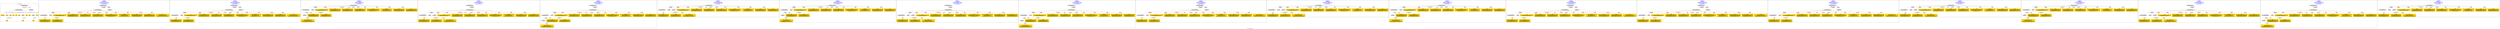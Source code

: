 digraph n0 {
fontcolor="blue"
remincross="true"
label="s10-s-18-artworks.json"
subgraph cluster_0 {
label="1-correct model"
n2[style="filled",color="white",fillcolor="lightgray",label="CulturalHeritageObject1"];
n3[shape="plaintext",style="filled",fillcolor="gold",label="dateCreated"];
n4[style="filled",color="white",fillcolor="lightgray",label="Person1"];
n5[shape="plaintext",style="filled",fillcolor="gold",label="values"];
n6[shape="plaintext",style="filled",fillcolor="gold",label="values"];
n7[shape="plaintext",style="filled",fillcolor="gold",label="values"];
n8[shape="plaintext",style="filled",fillcolor="gold",label="values"];
n9[style="filled",color="white",fillcolor="lightgray",label="Concept1"];
n10[shape="plaintext",style="filled",fillcolor="gold",label="values"];
n11[shape="plaintext",style="filled",fillcolor="gold",label="values"];
n12[style="filled",color="white",fillcolor="lightgray",label="Concept2"];
n13[shape="plaintext",style="filled",fillcolor="gold",label="values"];
n14[style="filled",color="white",fillcolor="lightgray",label="EuropeanaAggregation1"];
n15[style="filled",color="white",fillcolor="lightgray",label="WebResource1"];
n16[shape="plaintext",style="filled",fillcolor="gold",label="values"];
n17[shape="plaintext",style="filled",fillcolor="gold",label="values"];
n18[shape="plaintext",style="filled",fillcolor="gold",label="values"];
}
subgraph cluster_1 {
label="candidate 0\nlink coherence:1.0\nnode coherence:1.0\nconfidence:0.4550270736082721\nmapping score:0.5910696305966968\ncost:14.99948\n-precision:0.73-recall:0.69"
n20[style="filled",color="white",fillcolor="lightgray",label="CulturalHeritageObject1"];
n21[style="filled",color="white",fillcolor="lightgray",label="CulturalHeritageObject2"];
n22[style="filled",color="white",fillcolor="lightgray",label="Person1"];
n23[style="filled",color="white",fillcolor="lightgray",label="EuropeanaAggregation1"];
n24[style="filled",color="white",fillcolor="lightgray",label="WebResource1"];
n25[shape="plaintext",style="filled",fillcolor="gold",label="values\n[CulturalHeritageObject,accessionNumber,0.667]\n[WebResource,classLink,0.333]"];
n26[shape="plaintext",style="filled",fillcolor="gold",label="values\n[CulturalHeritageObject,description,0.335]\n[Person,biographicalInformation,0.311]\n[CulturalHeritageObject,title,0.278]\n[CulturalHeritageObject,provenance,0.075]"];
n27[shape="plaintext",style="filled",fillcolor="gold",label="values\n[CulturalHeritageObject,provenance,0.42]\n[Person,biographicalInformation,0.266]\n[CulturalHeritageObject,title,0.169]\n[CulturalHeritageObject,description,0.145]"];
n28[shape="plaintext",style="filled",fillcolor="gold",label="values\n[Person,nameOfThePerson,0.535]\n[Person,biographicalInformation,0.387]\n[CulturalHeritageObject,title,0.041]\n[CulturalHeritageObject,description,0.037]"];
n29[shape="plaintext",style="filled",fillcolor="gold",label="values\n[CulturalHeritageObject,medium,0.294]\n[CulturalHeritageObject,description,0.285]\n[CulturalHeritageObject,title,0.231]\n[Person,biographicalInformation,0.189]"];
n30[shape="plaintext",style="filled",fillcolor="gold",label="values\n[CulturalHeritageObject,description,0.384]\n[CulturalHeritageObject,title,0.286]\n[Person,biographicalInformation,0.256]\n[CulturalHeritageObject,provenance,0.075]"];
n31[shape="plaintext",style="filled",fillcolor="gold",label="values\n[CulturalHeritageObject,extent,0.567]\n[CulturalHeritageObject,accessionNumber,0.169]\n[CulturalHeritageObject,provenance,0.137]\n[Document,classLink,0.127]"];
n32[shape="plaintext",style="filled",fillcolor="gold",label="dateCreated\n[CulturalHeritageObject,created,0.425]\n[Person,dateOfDeath,0.323]\n[Person,dateOfBirth,0.154]\n[CulturalHeritageObject,provenance,0.098]"];
n33[shape="plaintext",style="filled",fillcolor="gold",label="values\n[CulturalHeritageObject,medium,0.768]\n[CulturalHeritageObject,description,0.099]\n[CulturalHeritageObject,extent,0.076]\n[Person,biographicalInformation,0.057]"];
n34[shape="plaintext",style="filled",fillcolor="gold",label="values\n[CulturalHeritageObject,title,0.338]\n[CulturalHeritageObject,description,0.251]\n[Person,biographicalInformation,0.222]\n[CulturalHeritageObject,provenance,0.189]"];
n35[shape="plaintext",style="filled",fillcolor="gold",label="values\n[WebResource,classLink,0.54]\n[Document,classLink,0.425]\n[CulturalHeritageObject,accessionNumber,0.021]\n[CulturalHeritageObject,description,0.014]"];
}
subgraph cluster_2 {
label="candidate 1\nlink coherence:1.0\nnode coherence:1.0\nconfidence:0.45125384867262947\nmapping score:0.5898118889514825\ncost:14.99948\n-precision:0.67-recall:0.62"
n37[style="filled",color="white",fillcolor="lightgray",label="CulturalHeritageObject1"];
n38[style="filled",color="white",fillcolor="lightgray",label="CulturalHeritageObject2"];
n39[style="filled",color="white",fillcolor="lightgray",label="Person1"];
n40[style="filled",color="white",fillcolor="lightgray",label="EuropeanaAggregation1"];
n41[style="filled",color="white",fillcolor="lightgray",label="WebResource1"];
n42[shape="plaintext",style="filled",fillcolor="gold",label="values\n[CulturalHeritageObject,accessionNumber,0.667]\n[WebResource,classLink,0.333]"];
n43[shape="plaintext",style="filled",fillcolor="gold",label="values\n[CulturalHeritageObject,description,0.384]\n[CulturalHeritageObject,title,0.286]\n[Person,biographicalInformation,0.256]\n[CulturalHeritageObject,provenance,0.075]"];
n44[shape="plaintext",style="filled",fillcolor="gold",label="values\n[CulturalHeritageObject,provenance,0.42]\n[Person,biographicalInformation,0.266]\n[CulturalHeritageObject,title,0.169]\n[CulturalHeritageObject,description,0.145]"];
n45[shape="plaintext",style="filled",fillcolor="gold",label="values\n[Person,nameOfThePerson,0.535]\n[Person,biographicalInformation,0.387]\n[CulturalHeritageObject,title,0.041]\n[CulturalHeritageObject,description,0.037]"];
n46[shape="plaintext",style="filled",fillcolor="gold",label="values\n[CulturalHeritageObject,medium,0.294]\n[CulturalHeritageObject,description,0.285]\n[CulturalHeritageObject,title,0.231]\n[Person,biographicalInformation,0.189]"];
n47[shape="plaintext",style="filled",fillcolor="gold",label="values\n[CulturalHeritageObject,description,0.335]\n[Person,biographicalInformation,0.311]\n[CulturalHeritageObject,title,0.278]\n[CulturalHeritageObject,provenance,0.075]"];
n48[shape="plaintext",style="filled",fillcolor="gold",label="values\n[CulturalHeritageObject,extent,0.567]\n[CulturalHeritageObject,accessionNumber,0.169]\n[CulturalHeritageObject,provenance,0.137]\n[Document,classLink,0.127]"];
n49[shape="plaintext",style="filled",fillcolor="gold",label="dateCreated\n[CulturalHeritageObject,created,0.425]\n[Person,dateOfDeath,0.323]\n[Person,dateOfBirth,0.154]\n[CulturalHeritageObject,provenance,0.098]"];
n50[shape="plaintext",style="filled",fillcolor="gold",label="values\n[CulturalHeritageObject,medium,0.768]\n[CulturalHeritageObject,description,0.099]\n[CulturalHeritageObject,extent,0.076]\n[Person,biographicalInformation,0.057]"];
n51[shape="plaintext",style="filled",fillcolor="gold",label="values\n[CulturalHeritageObject,title,0.338]\n[CulturalHeritageObject,description,0.251]\n[Person,biographicalInformation,0.222]\n[CulturalHeritageObject,provenance,0.189]"];
n52[shape="plaintext",style="filled",fillcolor="gold",label="values\n[WebResource,classLink,0.54]\n[Document,classLink,0.425]\n[CulturalHeritageObject,accessionNumber,0.021]\n[CulturalHeritageObject,description,0.014]"];
}
subgraph cluster_3 {
label="candidate 10\nlink coherence:1.0\nnode coherence:1.0\nconfidence:0.4408403872003101\nmapping score:0.5863407351273761\ncost:13.99977\n-precision:0.5-recall:0.44"
n54[style="filled",color="white",fillcolor="lightgray",label="CulturalHeritageObject1"];
n55[style="filled",color="white",fillcolor="lightgray",label="CulturalHeritageObject2"];
n56[style="filled",color="white",fillcolor="lightgray",label="Person1"];
n57[style="filled",color="white",fillcolor="lightgray",label="Document2"];
n58[shape="plaintext",style="filled",fillcolor="gold",label="values\n[CulturalHeritageObject,accessionNumber,0.667]\n[WebResource,classLink,0.333]"];
n59[shape="plaintext",style="filled",fillcolor="gold",label="values\n[CulturalHeritageObject,description,0.384]\n[CulturalHeritageObject,title,0.286]\n[Person,biographicalInformation,0.256]\n[CulturalHeritageObject,provenance,0.075]"];
n60[shape="plaintext",style="filled",fillcolor="gold",label="values\n[CulturalHeritageObject,provenance,0.42]\n[Person,biographicalInformation,0.266]\n[CulturalHeritageObject,title,0.169]\n[CulturalHeritageObject,description,0.145]"];
n61[shape="plaintext",style="filled",fillcolor="gold",label="values\n[WebResource,classLink,0.54]\n[Document,classLink,0.425]\n[CulturalHeritageObject,accessionNumber,0.021]\n[CulturalHeritageObject,description,0.014]"];
n62[shape="plaintext",style="filled",fillcolor="gold",label="values\n[Person,nameOfThePerson,0.535]\n[Person,biographicalInformation,0.387]\n[CulturalHeritageObject,title,0.041]\n[CulturalHeritageObject,description,0.037]"];
n63[shape="plaintext",style="filled",fillcolor="gold",label="values\n[CulturalHeritageObject,medium,0.294]\n[CulturalHeritageObject,description,0.285]\n[CulturalHeritageObject,title,0.231]\n[Person,biographicalInformation,0.189]"];
n64[shape="plaintext",style="filled",fillcolor="gold",label="values\n[CulturalHeritageObject,description,0.335]\n[Person,biographicalInformation,0.311]\n[CulturalHeritageObject,title,0.278]\n[CulturalHeritageObject,provenance,0.075]"];
n65[shape="plaintext",style="filled",fillcolor="gold",label="values\n[CulturalHeritageObject,extent,0.567]\n[CulturalHeritageObject,accessionNumber,0.169]\n[CulturalHeritageObject,provenance,0.137]\n[Document,classLink,0.127]"];
n66[shape="plaintext",style="filled",fillcolor="gold",label="dateCreated\n[CulturalHeritageObject,created,0.425]\n[Person,dateOfDeath,0.323]\n[Person,dateOfBirth,0.154]\n[CulturalHeritageObject,provenance,0.098]"];
n67[shape="plaintext",style="filled",fillcolor="gold",label="values\n[CulturalHeritageObject,medium,0.768]\n[CulturalHeritageObject,description,0.099]\n[CulturalHeritageObject,extent,0.076]\n[Person,biographicalInformation,0.057]"];
n68[shape="plaintext",style="filled",fillcolor="gold",label="values\n[CulturalHeritageObject,title,0.338]\n[CulturalHeritageObject,description,0.251]\n[Person,biographicalInformation,0.222]\n[CulturalHeritageObject,provenance,0.189]"];
}
subgraph cluster_4 {
label="candidate 11\nlink coherence:1.0\nnode coherence:1.0\nconfidence:0.4408403872003101\nmapping score:0.5863407351273761\ncost:14.9996\n-precision:0.53-recall:0.5"
n70[style="filled",color="white",fillcolor="lightgray",label="CulturalHeritageObject1"];
n71[style="filled",color="white",fillcolor="lightgray",label="CulturalHeritageObject2"];
n72[style="filled",color="white",fillcolor="lightgray",label="Person1"];
n73[style="filled",color="white",fillcolor="lightgray",label="Document1"];
n74[style="filled",color="white",fillcolor="lightgray",label="EuropeanaAggregation1"];
n75[shape="plaintext",style="filled",fillcolor="gold",label="values\n[CulturalHeritageObject,accessionNumber,0.667]\n[WebResource,classLink,0.333]"];
n76[shape="plaintext",style="filled",fillcolor="gold",label="values\n[CulturalHeritageObject,description,0.384]\n[CulturalHeritageObject,title,0.286]\n[Person,biographicalInformation,0.256]\n[CulturalHeritageObject,provenance,0.075]"];
n77[shape="plaintext",style="filled",fillcolor="gold",label="values\n[CulturalHeritageObject,provenance,0.42]\n[Person,biographicalInformation,0.266]\n[CulturalHeritageObject,title,0.169]\n[CulturalHeritageObject,description,0.145]"];
n78[shape="plaintext",style="filled",fillcolor="gold",label="values\n[WebResource,classLink,0.54]\n[Document,classLink,0.425]\n[CulturalHeritageObject,accessionNumber,0.021]\n[CulturalHeritageObject,description,0.014]"];
n79[shape="plaintext",style="filled",fillcolor="gold",label="values\n[Person,nameOfThePerson,0.535]\n[Person,biographicalInformation,0.387]\n[CulturalHeritageObject,title,0.041]\n[CulturalHeritageObject,description,0.037]"];
n80[shape="plaintext",style="filled",fillcolor="gold",label="values\n[CulturalHeritageObject,medium,0.294]\n[CulturalHeritageObject,description,0.285]\n[CulturalHeritageObject,title,0.231]\n[Person,biographicalInformation,0.189]"];
n81[shape="plaintext",style="filled",fillcolor="gold",label="values\n[CulturalHeritageObject,description,0.335]\n[Person,biographicalInformation,0.311]\n[CulturalHeritageObject,title,0.278]\n[CulturalHeritageObject,provenance,0.075]"];
n82[shape="plaintext",style="filled",fillcolor="gold",label="values\n[CulturalHeritageObject,extent,0.567]\n[CulturalHeritageObject,accessionNumber,0.169]\n[CulturalHeritageObject,provenance,0.137]\n[Document,classLink,0.127]"];
n83[shape="plaintext",style="filled",fillcolor="gold",label="dateCreated\n[CulturalHeritageObject,created,0.425]\n[Person,dateOfDeath,0.323]\n[Person,dateOfBirth,0.154]\n[CulturalHeritageObject,provenance,0.098]"];
n84[shape="plaintext",style="filled",fillcolor="gold",label="values\n[CulturalHeritageObject,medium,0.768]\n[CulturalHeritageObject,description,0.099]\n[CulturalHeritageObject,extent,0.076]\n[Person,biographicalInformation,0.057]"];
n85[shape="plaintext",style="filled",fillcolor="gold",label="values\n[CulturalHeritageObject,title,0.338]\n[CulturalHeritageObject,description,0.251]\n[Person,biographicalInformation,0.222]\n[CulturalHeritageObject,provenance,0.189]"];
}
subgraph cluster_5 {
label="candidate 12\nlink coherence:1.0\nnode coherence:1.0\nconfidence:0.4408403872003101\nmapping score:0.5863407351273761\ncost:14.99962\n-precision:0.53-recall:0.5"
n87[style="filled",color="white",fillcolor="lightgray",label="CulturalHeritageObject1"];
n88[style="filled",color="white",fillcolor="lightgray",label="CulturalHeritageObject2"];
n89[style="filled",color="white",fillcolor="lightgray",label="Person1"];
n90[style="filled",color="white",fillcolor="lightgray",label="Document2"];
n91[style="filled",color="white",fillcolor="lightgray",label="EuropeanaAggregation1"];
n92[shape="plaintext",style="filled",fillcolor="gold",label="values\n[CulturalHeritageObject,accessionNumber,0.667]\n[WebResource,classLink,0.333]"];
n93[shape="plaintext",style="filled",fillcolor="gold",label="values\n[CulturalHeritageObject,description,0.384]\n[CulturalHeritageObject,title,0.286]\n[Person,biographicalInformation,0.256]\n[CulturalHeritageObject,provenance,0.075]"];
n94[shape="plaintext",style="filled",fillcolor="gold",label="values\n[CulturalHeritageObject,provenance,0.42]\n[Person,biographicalInformation,0.266]\n[CulturalHeritageObject,title,0.169]\n[CulturalHeritageObject,description,0.145]"];
n95[shape="plaintext",style="filled",fillcolor="gold",label="values\n[WebResource,classLink,0.54]\n[Document,classLink,0.425]\n[CulturalHeritageObject,accessionNumber,0.021]\n[CulturalHeritageObject,description,0.014]"];
n96[shape="plaintext",style="filled",fillcolor="gold",label="values\n[Person,nameOfThePerson,0.535]\n[Person,biographicalInformation,0.387]\n[CulturalHeritageObject,title,0.041]\n[CulturalHeritageObject,description,0.037]"];
n97[shape="plaintext",style="filled",fillcolor="gold",label="values\n[CulturalHeritageObject,medium,0.294]\n[CulturalHeritageObject,description,0.285]\n[CulturalHeritageObject,title,0.231]\n[Person,biographicalInformation,0.189]"];
n98[shape="plaintext",style="filled",fillcolor="gold",label="values\n[CulturalHeritageObject,description,0.335]\n[Person,biographicalInformation,0.311]\n[CulturalHeritageObject,title,0.278]\n[CulturalHeritageObject,provenance,0.075]"];
n99[shape="plaintext",style="filled",fillcolor="gold",label="values\n[CulturalHeritageObject,extent,0.567]\n[CulturalHeritageObject,accessionNumber,0.169]\n[CulturalHeritageObject,provenance,0.137]\n[Document,classLink,0.127]"];
n100[shape="plaintext",style="filled",fillcolor="gold",label="dateCreated\n[CulturalHeritageObject,created,0.425]\n[Person,dateOfDeath,0.323]\n[Person,dateOfBirth,0.154]\n[CulturalHeritageObject,provenance,0.098]"];
n101[shape="plaintext",style="filled",fillcolor="gold",label="values\n[CulturalHeritageObject,medium,0.768]\n[CulturalHeritageObject,description,0.099]\n[CulturalHeritageObject,extent,0.076]\n[Person,biographicalInformation,0.057]"];
n102[shape="plaintext",style="filled",fillcolor="gold",label="values\n[CulturalHeritageObject,title,0.338]\n[CulturalHeritageObject,description,0.251]\n[Person,biographicalInformation,0.222]\n[CulturalHeritageObject,provenance,0.189]"];
}
subgraph cluster_6 {
label="candidate 13\nlink coherence:1.0\nnode coherence:1.0\nconfidence:0.4397087410258589\nmapping score:0.5859635197358923\ncost:13.99975\n-precision:0.64-recall:0.56"
n104[style="filled",color="white",fillcolor="lightgray",label="CulturalHeritageObject1"];
n105[style="filled",color="white",fillcolor="lightgray",label="CulturalHeritageObject2"];
n106[style="filled",color="white",fillcolor="lightgray",label="Person1"];
n107[style="filled",color="white",fillcolor="lightgray",label="Document1"];
n108[shape="plaintext",style="filled",fillcolor="gold",label="values\n[CulturalHeritageObject,accessionNumber,0.667]\n[WebResource,classLink,0.333]"];
n109[shape="plaintext",style="filled",fillcolor="gold",label="values\n[CulturalHeritageObject,title,0.338]\n[CulturalHeritageObject,description,0.251]\n[Person,biographicalInformation,0.222]\n[CulturalHeritageObject,provenance,0.189]"];
n110[shape="plaintext",style="filled",fillcolor="gold",label="values\n[CulturalHeritageObject,provenance,0.42]\n[Person,biographicalInformation,0.266]\n[CulturalHeritageObject,title,0.169]\n[CulturalHeritageObject,description,0.145]"];
n111[shape="plaintext",style="filled",fillcolor="gold",label="values\n[WebResource,classLink,0.54]\n[Document,classLink,0.425]\n[CulturalHeritageObject,accessionNumber,0.021]\n[CulturalHeritageObject,description,0.014]"];
n112[shape="plaintext",style="filled",fillcolor="gold",label="values\n[Person,nameOfThePerson,0.535]\n[Person,biographicalInformation,0.387]\n[CulturalHeritageObject,title,0.041]\n[CulturalHeritageObject,description,0.037]"];
n113[shape="plaintext",style="filled",fillcolor="gold",label="values\n[CulturalHeritageObject,medium,0.294]\n[CulturalHeritageObject,description,0.285]\n[CulturalHeritageObject,title,0.231]\n[Person,biographicalInformation,0.189]"];
n114[shape="plaintext",style="filled",fillcolor="gold",label="values\n[CulturalHeritageObject,description,0.384]\n[CulturalHeritageObject,title,0.286]\n[Person,biographicalInformation,0.256]\n[CulturalHeritageObject,provenance,0.075]"];
n115[shape="plaintext",style="filled",fillcolor="gold",label="values\n[CulturalHeritageObject,extent,0.567]\n[CulturalHeritageObject,accessionNumber,0.169]\n[CulturalHeritageObject,provenance,0.137]\n[Document,classLink,0.127]"];
n116[shape="plaintext",style="filled",fillcolor="gold",label="dateCreated\n[CulturalHeritageObject,created,0.425]\n[Person,dateOfDeath,0.323]\n[Person,dateOfBirth,0.154]\n[CulturalHeritageObject,provenance,0.098]"];
n117[shape="plaintext",style="filled",fillcolor="gold",label="values\n[CulturalHeritageObject,medium,0.768]\n[CulturalHeritageObject,description,0.099]\n[CulturalHeritageObject,extent,0.076]\n[Person,biographicalInformation,0.057]"];
n118[shape="plaintext",style="filled",fillcolor="gold",label="values\n[CulturalHeritageObject,description,0.335]\n[Person,biographicalInformation,0.311]\n[CulturalHeritageObject,title,0.278]\n[CulturalHeritageObject,provenance,0.075]"];
}
subgraph cluster_7 {
label="candidate 14\nlink coherence:1.0\nnode coherence:1.0\nconfidence:0.4397087410258589\nmapping score:0.5859635197358923\ncost:13.99977\n-precision:0.64-recall:0.56"
n120[style="filled",color="white",fillcolor="lightgray",label="CulturalHeritageObject1"];
n121[style="filled",color="white",fillcolor="lightgray",label="CulturalHeritageObject2"];
n122[style="filled",color="white",fillcolor="lightgray",label="Person1"];
n123[style="filled",color="white",fillcolor="lightgray",label="Document2"];
n124[shape="plaintext",style="filled",fillcolor="gold",label="values\n[CulturalHeritageObject,accessionNumber,0.667]\n[WebResource,classLink,0.333]"];
n125[shape="plaintext",style="filled",fillcolor="gold",label="values\n[CulturalHeritageObject,title,0.338]\n[CulturalHeritageObject,description,0.251]\n[Person,biographicalInformation,0.222]\n[CulturalHeritageObject,provenance,0.189]"];
n126[shape="plaintext",style="filled",fillcolor="gold",label="values\n[CulturalHeritageObject,provenance,0.42]\n[Person,biographicalInformation,0.266]\n[CulturalHeritageObject,title,0.169]\n[CulturalHeritageObject,description,0.145]"];
n127[shape="plaintext",style="filled",fillcolor="gold",label="values\n[WebResource,classLink,0.54]\n[Document,classLink,0.425]\n[CulturalHeritageObject,accessionNumber,0.021]\n[CulturalHeritageObject,description,0.014]"];
n128[shape="plaintext",style="filled",fillcolor="gold",label="values\n[Person,nameOfThePerson,0.535]\n[Person,biographicalInformation,0.387]\n[CulturalHeritageObject,title,0.041]\n[CulturalHeritageObject,description,0.037]"];
n129[shape="plaintext",style="filled",fillcolor="gold",label="values\n[CulturalHeritageObject,medium,0.294]\n[CulturalHeritageObject,description,0.285]\n[CulturalHeritageObject,title,0.231]\n[Person,biographicalInformation,0.189]"];
n130[shape="plaintext",style="filled",fillcolor="gold",label="values\n[CulturalHeritageObject,description,0.384]\n[CulturalHeritageObject,title,0.286]\n[Person,biographicalInformation,0.256]\n[CulturalHeritageObject,provenance,0.075]"];
n131[shape="plaintext",style="filled",fillcolor="gold",label="values\n[CulturalHeritageObject,extent,0.567]\n[CulturalHeritageObject,accessionNumber,0.169]\n[CulturalHeritageObject,provenance,0.137]\n[Document,classLink,0.127]"];
n132[shape="plaintext",style="filled",fillcolor="gold",label="dateCreated\n[CulturalHeritageObject,created,0.425]\n[Person,dateOfDeath,0.323]\n[Person,dateOfBirth,0.154]\n[CulturalHeritageObject,provenance,0.098]"];
n133[shape="plaintext",style="filled",fillcolor="gold",label="values\n[CulturalHeritageObject,medium,0.768]\n[CulturalHeritageObject,description,0.099]\n[CulturalHeritageObject,extent,0.076]\n[Person,biographicalInformation,0.057]"];
n134[shape="plaintext",style="filled",fillcolor="gold",label="values\n[CulturalHeritageObject,description,0.335]\n[Person,biographicalInformation,0.311]\n[CulturalHeritageObject,title,0.278]\n[CulturalHeritageObject,provenance,0.075]"];
}
subgraph cluster_8 {
label="candidate 15\nlink coherence:1.0\nnode coherence:1.0\nconfidence:0.4397087410258589\nmapping score:0.5859635197358923\ncost:14.9996\n-precision:0.67-recall:0.62"
n136[style="filled",color="white",fillcolor="lightgray",label="CulturalHeritageObject1"];
n137[style="filled",color="white",fillcolor="lightgray",label="CulturalHeritageObject2"];
n138[style="filled",color="white",fillcolor="lightgray",label="Person1"];
n139[style="filled",color="white",fillcolor="lightgray",label="Document1"];
n140[style="filled",color="white",fillcolor="lightgray",label="EuropeanaAggregation1"];
n141[shape="plaintext",style="filled",fillcolor="gold",label="values\n[CulturalHeritageObject,accessionNumber,0.667]\n[WebResource,classLink,0.333]"];
n142[shape="plaintext",style="filled",fillcolor="gold",label="values\n[CulturalHeritageObject,title,0.338]\n[CulturalHeritageObject,description,0.251]\n[Person,biographicalInformation,0.222]\n[CulturalHeritageObject,provenance,0.189]"];
n143[shape="plaintext",style="filled",fillcolor="gold",label="values\n[CulturalHeritageObject,provenance,0.42]\n[Person,biographicalInformation,0.266]\n[CulturalHeritageObject,title,0.169]\n[CulturalHeritageObject,description,0.145]"];
n144[shape="plaintext",style="filled",fillcolor="gold",label="values\n[WebResource,classLink,0.54]\n[Document,classLink,0.425]\n[CulturalHeritageObject,accessionNumber,0.021]\n[CulturalHeritageObject,description,0.014]"];
n145[shape="plaintext",style="filled",fillcolor="gold",label="values\n[Person,nameOfThePerson,0.535]\n[Person,biographicalInformation,0.387]\n[CulturalHeritageObject,title,0.041]\n[CulturalHeritageObject,description,0.037]"];
n146[shape="plaintext",style="filled",fillcolor="gold",label="values\n[CulturalHeritageObject,medium,0.294]\n[CulturalHeritageObject,description,0.285]\n[CulturalHeritageObject,title,0.231]\n[Person,biographicalInformation,0.189]"];
n147[shape="plaintext",style="filled",fillcolor="gold",label="values\n[CulturalHeritageObject,description,0.384]\n[CulturalHeritageObject,title,0.286]\n[Person,biographicalInformation,0.256]\n[CulturalHeritageObject,provenance,0.075]"];
n148[shape="plaintext",style="filled",fillcolor="gold",label="values\n[CulturalHeritageObject,extent,0.567]\n[CulturalHeritageObject,accessionNumber,0.169]\n[CulturalHeritageObject,provenance,0.137]\n[Document,classLink,0.127]"];
n149[shape="plaintext",style="filled",fillcolor="gold",label="dateCreated\n[CulturalHeritageObject,created,0.425]\n[Person,dateOfDeath,0.323]\n[Person,dateOfBirth,0.154]\n[CulturalHeritageObject,provenance,0.098]"];
n150[shape="plaintext",style="filled",fillcolor="gold",label="values\n[CulturalHeritageObject,medium,0.768]\n[CulturalHeritageObject,description,0.099]\n[CulturalHeritageObject,extent,0.076]\n[Person,biographicalInformation,0.057]"];
n151[shape="plaintext",style="filled",fillcolor="gold",label="values\n[CulturalHeritageObject,description,0.335]\n[Person,biographicalInformation,0.311]\n[CulturalHeritageObject,title,0.278]\n[CulturalHeritageObject,provenance,0.075]"];
}
subgraph cluster_9 {
label="candidate 16\nlink coherence:1.0\nnode coherence:1.0\nconfidence:0.4397087410258589\nmapping score:0.5859635197358923\ncost:14.99962\n-precision:0.67-recall:0.62"
n153[style="filled",color="white",fillcolor="lightgray",label="CulturalHeritageObject1"];
n154[style="filled",color="white",fillcolor="lightgray",label="CulturalHeritageObject2"];
n155[style="filled",color="white",fillcolor="lightgray",label="Person1"];
n156[style="filled",color="white",fillcolor="lightgray",label="Document2"];
n157[style="filled",color="white",fillcolor="lightgray",label="EuropeanaAggregation1"];
n158[shape="plaintext",style="filled",fillcolor="gold",label="values\n[CulturalHeritageObject,accessionNumber,0.667]\n[WebResource,classLink,0.333]"];
n159[shape="plaintext",style="filled",fillcolor="gold",label="values\n[CulturalHeritageObject,title,0.338]\n[CulturalHeritageObject,description,0.251]\n[Person,biographicalInformation,0.222]\n[CulturalHeritageObject,provenance,0.189]"];
n160[shape="plaintext",style="filled",fillcolor="gold",label="values\n[CulturalHeritageObject,provenance,0.42]\n[Person,biographicalInformation,0.266]\n[CulturalHeritageObject,title,0.169]\n[CulturalHeritageObject,description,0.145]"];
n161[shape="plaintext",style="filled",fillcolor="gold",label="values\n[WebResource,classLink,0.54]\n[Document,classLink,0.425]\n[CulturalHeritageObject,accessionNumber,0.021]\n[CulturalHeritageObject,description,0.014]"];
n162[shape="plaintext",style="filled",fillcolor="gold",label="values\n[Person,nameOfThePerson,0.535]\n[Person,biographicalInformation,0.387]\n[CulturalHeritageObject,title,0.041]\n[CulturalHeritageObject,description,0.037]"];
n163[shape="plaintext",style="filled",fillcolor="gold",label="values\n[CulturalHeritageObject,medium,0.294]\n[CulturalHeritageObject,description,0.285]\n[CulturalHeritageObject,title,0.231]\n[Person,biographicalInformation,0.189]"];
n164[shape="plaintext",style="filled",fillcolor="gold",label="values\n[CulturalHeritageObject,description,0.384]\n[CulturalHeritageObject,title,0.286]\n[Person,biographicalInformation,0.256]\n[CulturalHeritageObject,provenance,0.075]"];
n165[shape="plaintext",style="filled",fillcolor="gold",label="values\n[CulturalHeritageObject,extent,0.567]\n[CulturalHeritageObject,accessionNumber,0.169]\n[CulturalHeritageObject,provenance,0.137]\n[Document,classLink,0.127]"];
n166[shape="plaintext",style="filled",fillcolor="gold",label="dateCreated\n[CulturalHeritageObject,created,0.425]\n[Person,dateOfDeath,0.323]\n[Person,dateOfBirth,0.154]\n[CulturalHeritageObject,provenance,0.098]"];
n167[shape="plaintext",style="filled",fillcolor="gold",label="values\n[CulturalHeritageObject,medium,0.768]\n[CulturalHeritageObject,description,0.099]\n[CulturalHeritageObject,extent,0.076]\n[Person,biographicalInformation,0.057]"];
n168[shape="plaintext",style="filled",fillcolor="gold",label="values\n[CulturalHeritageObject,description,0.335]\n[Person,biographicalInformation,0.311]\n[CulturalHeritageObject,title,0.278]\n[CulturalHeritageObject,provenance,0.075]"];
}
subgraph cluster_10 {
label="candidate 17\nlink coherence:1.0\nnode coherence:1.0\nconfidence:0.43322911962609223\nmapping score:0.5838036459359701\ncost:14.99948\n-precision:0.67-recall:0.62"
n170[style="filled",color="white",fillcolor="lightgray",label="CulturalHeritageObject1"];
n171[style="filled",color="white",fillcolor="lightgray",label="CulturalHeritageObject2"];
n172[style="filled",color="white",fillcolor="lightgray",label="Person1"];
n173[style="filled",color="white",fillcolor="lightgray",label="EuropeanaAggregation1"];
n174[style="filled",color="white",fillcolor="lightgray",label="WebResource1"];
n175[shape="plaintext",style="filled",fillcolor="gold",label="values\n[CulturalHeritageObject,accessionNumber,0.667]\n[WebResource,classLink,0.333]"];
n176[shape="plaintext",style="filled",fillcolor="gold",label="values\n[CulturalHeritageObject,description,0.384]\n[CulturalHeritageObject,title,0.286]\n[Person,biographicalInformation,0.256]\n[CulturalHeritageObject,provenance,0.075]"];
n177[shape="plaintext",style="filled",fillcolor="gold",label="values\n[CulturalHeritageObject,provenance,0.42]\n[Person,biographicalInformation,0.266]\n[CulturalHeritageObject,title,0.169]\n[CulturalHeritageObject,description,0.145]"];
n178[shape="plaintext",style="filled",fillcolor="gold",label="values\n[Person,nameOfThePerson,0.535]\n[Person,biographicalInformation,0.387]\n[CulturalHeritageObject,title,0.041]\n[CulturalHeritageObject,description,0.037]"];
n179[shape="plaintext",style="filled",fillcolor="gold",label="values\n[CulturalHeritageObject,medium,0.294]\n[CulturalHeritageObject,description,0.285]\n[CulturalHeritageObject,title,0.231]\n[Person,biographicalInformation,0.189]"];
n180[shape="plaintext",style="filled",fillcolor="gold",label="values\n[CulturalHeritageObject,title,0.338]\n[CulturalHeritageObject,description,0.251]\n[Person,biographicalInformation,0.222]\n[CulturalHeritageObject,provenance,0.189]"];
n181[shape="plaintext",style="filled",fillcolor="gold",label="values\n[CulturalHeritageObject,extent,0.567]\n[CulturalHeritageObject,accessionNumber,0.169]\n[CulturalHeritageObject,provenance,0.137]\n[Document,classLink,0.127]"];
n182[shape="plaintext",style="filled",fillcolor="gold",label="dateCreated\n[CulturalHeritageObject,created,0.425]\n[Person,dateOfDeath,0.323]\n[Person,dateOfBirth,0.154]\n[CulturalHeritageObject,provenance,0.098]"];
n183[shape="plaintext",style="filled",fillcolor="gold",label="values\n[CulturalHeritageObject,medium,0.768]\n[CulturalHeritageObject,description,0.099]\n[CulturalHeritageObject,extent,0.076]\n[Person,biographicalInformation,0.057]"];
n184[shape="plaintext",style="filled",fillcolor="gold",label="values\n[CulturalHeritageObject,description,0.335]\n[Person,biographicalInformation,0.311]\n[CulturalHeritageObject,title,0.278]\n[CulturalHeritageObject,provenance,0.075]"];
n185[shape="plaintext",style="filled",fillcolor="gold",label="values\n[WebResource,classLink,0.54]\n[Document,classLink,0.425]\n[CulturalHeritageObject,accessionNumber,0.021]\n[CulturalHeritageObject,description,0.014]"];
}
subgraph cluster_11 {
label="candidate 18\nlink coherence:1.0\nnode coherence:1.0\nconfidence:0.42281565815377287\nmapping score:0.5803324921118637\ncost:13.99975\n-precision:0.5-recall:0.44"
n187[style="filled",color="white",fillcolor="lightgray",label="CulturalHeritageObject1"];
n188[style="filled",color="white",fillcolor="lightgray",label="CulturalHeritageObject2"];
n189[style="filled",color="white",fillcolor="lightgray",label="Person1"];
n190[style="filled",color="white",fillcolor="lightgray",label="Document1"];
n191[shape="plaintext",style="filled",fillcolor="gold",label="values\n[CulturalHeritageObject,accessionNumber,0.667]\n[WebResource,classLink,0.333]"];
n192[shape="plaintext",style="filled",fillcolor="gold",label="values\n[CulturalHeritageObject,description,0.384]\n[CulturalHeritageObject,title,0.286]\n[Person,biographicalInformation,0.256]\n[CulturalHeritageObject,provenance,0.075]"];
n193[shape="plaintext",style="filled",fillcolor="gold",label="values\n[CulturalHeritageObject,provenance,0.42]\n[Person,biographicalInformation,0.266]\n[CulturalHeritageObject,title,0.169]\n[CulturalHeritageObject,description,0.145]"];
n194[shape="plaintext",style="filled",fillcolor="gold",label="values\n[WebResource,classLink,0.54]\n[Document,classLink,0.425]\n[CulturalHeritageObject,accessionNumber,0.021]\n[CulturalHeritageObject,description,0.014]"];
n195[shape="plaintext",style="filled",fillcolor="gold",label="values\n[Person,nameOfThePerson,0.535]\n[Person,biographicalInformation,0.387]\n[CulturalHeritageObject,title,0.041]\n[CulturalHeritageObject,description,0.037]"];
n196[shape="plaintext",style="filled",fillcolor="gold",label="values\n[CulturalHeritageObject,medium,0.294]\n[CulturalHeritageObject,description,0.285]\n[CulturalHeritageObject,title,0.231]\n[Person,biographicalInformation,0.189]"];
n197[shape="plaintext",style="filled",fillcolor="gold",label="values\n[CulturalHeritageObject,title,0.338]\n[CulturalHeritageObject,description,0.251]\n[Person,biographicalInformation,0.222]\n[CulturalHeritageObject,provenance,0.189]"];
n198[shape="plaintext",style="filled",fillcolor="gold",label="values\n[CulturalHeritageObject,extent,0.567]\n[CulturalHeritageObject,accessionNumber,0.169]\n[CulturalHeritageObject,provenance,0.137]\n[Document,classLink,0.127]"];
n199[shape="plaintext",style="filled",fillcolor="gold",label="dateCreated\n[CulturalHeritageObject,created,0.425]\n[Person,dateOfDeath,0.323]\n[Person,dateOfBirth,0.154]\n[CulturalHeritageObject,provenance,0.098]"];
n200[shape="plaintext",style="filled",fillcolor="gold",label="values\n[CulturalHeritageObject,medium,0.768]\n[CulturalHeritageObject,description,0.099]\n[CulturalHeritageObject,extent,0.076]\n[Person,biographicalInformation,0.057]"];
n201[shape="plaintext",style="filled",fillcolor="gold",label="values\n[CulturalHeritageObject,description,0.335]\n[Person,biographicalInformation,0.311]\n[CulturalHeritageObject,title,0.278]\n[CulturalHeritageObject,provenance,0.075]"];
}
subgraph cluster_12 {
label="candidate 19\nlink coherence:1.0\nnode coherence:1.0\nconfidence:0.42281565815377287\nmapping score:0.5803324921118637\ncost:13.99977\n-precision:0.5-recall:0.44"
n203[style="filled",color="white",fillcolor="lightgray",label="CulturalHeritageObject1"];
n204[style="filled",color="white",fillcolor="lightgray",label="CulturalHeritageObject2"];
n205[style="filled",color="white",fillcolor="lightgray",label="Person1"];
n206[style="filled",color="white",fillcolor="lightgray",label="Document2"];
n207[shape="plaintext",style="filled",fillcolor="gold",label="values\n[CulturalHeritageObject,accessionNumber,0.667]\n[WebResource,classLink,0.333]"];
n208[shape="plaintext",style="filled",fillcolor="gold",label="values\n[CulturalHeritageObject,description,0.384]\n[CulturalHeritageObject,title,0.286]\n[Person,biographicalInformation,0.256]\n[CulturalHeritageObject,provenance,0.075]"];
n209[shape="plaintext",style="filled",fillcolor="gold",label="values\n[CulturalHeritageObject,provenance,0.42]\n[Person,biographicalInformation,0.266]\n[CulturalHeritageObject,title,0.169]\n[CulturalHeritageObject,description,0.145]"];
n210[shape="plaintext",style="filled",fillcolor="gold",label="values\n[WebResource,classLink,0.54]\n[Document,classLink,0.425]\n[CulturalHeritageObject,accessionNumber,0.021]\n[CulturalHeritageObject,description,0.014]"];
n211[shape="plaintext",style="filled",fillcolor="gold",label="values\n[Person,nameOfThePerson,0.535]\n[Person,biographicalInformation,0.387]\n[CulturalHeritageObject,title,0.041]\n[CulturalHeritageObject,description,0.037]"];
n212[shape="plaintext",style="filled",fillcolor="gold",label="values\n[CulturalHeritageObject,medium,0.294]\n[CulturalHeritageObject,description,0.285]\n[CulturalHeritageObject,title,0.231]\n[Person,biographicalInformation,0.189]"];
n213[shape="plaintext",style="filled",fillcolor="gold",label="values\n[CulturalHeritageObject,title,0.338]\n[CulturalHeritageObject,description,0.251]\n[Person,biographicalInformation,0.222]\n[CulturalHeritageObject,provenance,0.189]"];
n214[shape="plaintext",style="filled",fillcolor="gold",label="values\n[CulturalHeritageObject,extent,0.567]\n[CulturalHeritageObject,accessionNumber,0.169]\n[CulturalHeritageObject,provenance,0.137]\n[Document,classLink,0.127]"];
n215[shape="plaintext",style="filled",fillcolor="gold",label="dateCreated\n[CulturalHeritageObject,created,0.425]\n[Person,dateOfDeath,0.323]\n[Person,dateOfBirth,0.154]\n[CulturalHeritageObject,provenance,0.098]"];
n216[shape="plaintext",style="filled",fillcolor="gold",label="values\n[CulturalHeritageObject,medium,0.768]\n[CulturalHeritageObject,description,0.099]\n[CulturalHeritageObject,extent,0.076]\n[Person,biographicalInformation,0.057]"];
n217[shape="plaintext",style="filled",fillcolor="gold",label="values\n[CulturalHeritageObject,description,0.335]\n[Person,biographicalInformation,0.311]\n[CulturalHeritageObject,title,0.278]\n[CulturalHeritageObject,provenance,0.075]"];
}
subgraph cluster_13 {
label="candidate 2\nlink coherence:1.0\nnode coherence:1.0\nconfidence:0.4509616598554573\nmapping score:0.5897144926790918\ncost:14.99948\n-precision:0.67-recall:0.62"
n219[style="filled",color="white",fillcolor="lightgray",label="CulturalHeritageObject1"];
n220[style="filled",color="white",fillcolor="lightgray",label="CulturalHeritageObject2"];
n221[style="filled",color="white",fillcolor="lightgray",label="Person1"];
n222[style="filled",color="white",fillcolor="lightgray",label="EuropeanaAggregation1"];
n223[style="filled",color="white",fillcolor="lightgray",label="WebResource1"];
n224[shape="plaintext",style="filled",fillcolor="gold",label="values\n[CulturalHeritageObject,accessionNumber,0.667]\n[WebResource,classLink,0.333]"];
n225[shape="plaintext",style="filled",fillcolor="gold",label="values\n[CulturalHeritageObject,description,0.384]\n[CulturalHeritageObject,title,0.286]\n[Person,biographicalInformation,0.256]\n[CulturalHeritageObject,provenance,0.075]"];
n226[shape="plaintext",style="filled",fillcolor="gold",label="values\n[CulturalHeritageObject,provenance,0.42]\n[Person,biographicalInformation,0.266]\n[CulturalHeritageObject,title,0.169]\n[CulturalHeritageObject,description,0.145]"];
n227[shape="plaintext",style="filled",fillcolor="gold",label="values\n[Person,nameOfThePerson,0.535]\n[Person,biographicalInformation,0.387]\n[CulturalHeritageObject,title,0.041]\n[CulturalHeritageObject,description,0.037]"];
n228[shape="plaintext",style="filled",fillcolor="gold",label="values\n[CulturalHeritageObject,medium,0.294]\n[CulturalHeritageObject,description,0.285]\n[CulturalHeritageObject,title,0.231]\n[Person,biographicalInformation,0.189]"];
n229[shape="plaintext",style="filled",fillcolor="gold",label="values\n[CulturalHeritageObject,description,0.335]\n[Person,biographicalInformation,0.311]\n[CulturalHeritageObject,title,0.278]\n[CulturalHeritageObject,provenance,0.075]"];
n230[shape="plaintext",style="filled",fillcolor="gold",label="values\n[CulturalHeritageObject,extent,0.567]\n[CulturalHeritageObject,accessionNumber,0.169]\n[CulturalHeritageObject,provenance,0.137]\n[Document,classLink,0.127]"];
n231[shape="plaintext",style="filled",fillcolor="gold",label="dateCreated\n[CulturalHeritageObject,created,0.425]\n[Person,dateOfDeath,0.323]\n[Person,dateOfBirth,0.154]\n[CulturalHeritageObject,provenance,0.098]"];
n232[shape="plaintext",style="filled",fillcolor="gold",label="values\n[CulturalHeritageObject,medium,0.768]\n[CulturalHeritageObject,description,0.099]\n[CulturalHeritageObject,extent,0.076]\n[Person,biographicalInformation,0.057]"];
n233[shape="plaintext",style="filled",fillcolor="gold",label="values\n[CulturalHeritageObject,title,0.338]\n[CulturalHeritageObject,description,0.251]\n[Person,biographicalInformation,0.222]\n[CulturalHeritageObject,provenance,0.189]"];
n234[shape="plaintext",style="filled",fillcolor="gold",label="values\n[WebResource,classLink,0.54]\n[Document,classLink,0.425]\n[CulturalHeritageObject,accessionNumber,0.021]\n[CulturalHeritageObject,description,0.014]"];
}
subgraph cluster_14 {
label="candidate 3\nlink coherence:1.0\nnode coherence:1.0\nconfidence:0.45012220249817825\nmapping score:0.5894346735599988\ncost:14.99948\n-precision:0.8-recall:0.75"
n236[style="filled",color="white",fillcolor="lightgray",label="CulturalHeritageObject1"];
n237[style="filled",color="white",fillcolor="lightgray",label="CulturalHeritageObject2"];
n238[style="filled",color="white",fillcolor="lightgray",label="Person1"];
n239[style="filled",color="white",fillcolor="lightgray",label="EuropeanaAggregation1"];
n240[style="filled",color="white",fillcolor="lightgray",label="WebResource1"];
n241[shape="plaintext",style="filled",fillcolor="gold",label="values\n[CulturalHeritageObject,accessionNumber,0.667]\n[WebResource,classLink,0.333]"];
n242[shape="plaintext",style="filled",fillcolor="gold",label="values\n[CulturalHeritageObject,title,0.338]\n[CulturalHeritageObject,description,0.251]\n[Person,biographicalInformation,0.222]\n[CulturalHeritageObject,provenance,0.189]"];
n243[shape="plaintext",style="filled",fillcolor="gold",label="values\n[CulturalHeritageObject,provenance,0.42]\n[Person,biographicalInformation,0.266]\n[CulturalHeritageObject,title,0.169]\n[CulturalHeritageObject,description,0.145]"];
n244[shape="plaintext",style="filled",fillcolor="gold",label="values\n[Person,nameOfThePerson,0.535]\n[Person,biographicalInformation,0.387]\n[CulturalHeritageObject,title,0.041]\n[CulturalHeritageObject,description,0.037]"];
n245[shape="plaintext",style="filled",fillcolor="gold",label="values\n[CulturalHeritageObject,medium,0.294]\n[CulturalHeritageObject,description,0.285]\n[CulturalHeritageObject,title,0.231]\n[Person,biographicalInformation,0.189]"];
n246[shape="plaintext",style="filled",fillcolor="gold",label="values\n[CulturalHeritageObject,description,0.384]\n[CulturalHeritageObject,title,0.286]\n[Person,biographicalInformation,0.256]\n[CulturalHeritageObject,provenance,0.075]"];
n247[shape="plaintext",style="filled",fillcolor="gold",label="values\n[CulturalHeritageObject,extent,0.567]\n[CulturalHeritageObject,accessionNumber,0.169]\n[CulturalHeritageObject,provenance,0.137]\n[Document,classLink,0.127]"];
n248[shape="plaintext",style="filled",fillcolor="gold",label="dateCreated\n[CulturalHeritageObject,created,0.425]\n[Person,dateOfDeath,0.323]\n[Person,dateOfBirth,0.154]\n[CulturalHeritageObject,provenance,0.098]"];
n249[shape="plaintext",style="filled",fillcolor="gold",label="values\n[CulturalHeritageObject,medium,0.768]\n[CulturalHeritageObject,description,0.099]\n[CulturalHeritageObject,extent,0.076]\n[Person,biographicalInformation,0.057]"];
n250[shape="plaintext",style="filled",fillcolor="gold",label="values\n[CulturalHeritageObject,description,0.335]\n[Person,biographicalInformation,0.311]\n[CulturalHeritageObject,title,0.278]\n[CulturalHeritageObject,provenance,0.075]"];
n251[shape="plaintext",style="filled",fillcolor="gold",label="values\n[WebResource,classLink,0.54]\n[Document,classLink,0.425]\n[CulturalHeritageObject,accessionNumber,0.021]\n[CulturalHeritageObject,description,0.014]"];
}
subgraph cluster_15 {
label="candidate 4\nlink coherence:1.0\nnode coherence:1.0\nconfidence:0.4456084251000242\nmapping score:0.5879300810939474\ncost:14.99948\n-precision:0.73-recall:0.69"
n253[style="filled",color="white",fillcolor="lightgray",label="CulturalHeritageObject1"];
n254[style="filled",color="white",fillcolor="lightgray",label="CulturalHeritageObject2"];
n255[style="filled",color="white",fillcolor="lightgray",label="Person1"];
n256[style="filled",color="white",fillcolor="lightgray",label="EuropeanaAggregation1"];
n257[style="filled",color="white",fillcolor="lightgray",label="WebResource1"];
n258[shape="plaintext",style="filled",fillcolor="gold",label="values\n[CulturalHeritageObject,accessionNumber,0.667]\n[WebResource,classLink,0.333]"];
n259[shape="plaintext",style="filled",fillcolor="gold",label="values\n[CulturalHeritageObject,title,0.338]\n[CulturalHeritageObject,description,0.251]\n[Person,biographicalInformation,0.222]\n[CulturalHeritageObject,provenance,0.189]"];
n260[shape="plaintext",style="filled",fillcolor="gold",label="values\n[CulturalHeritageObject,description,0.384]\n[CulturalHeritageObject,title,0.286]\n[Person,biographicalInformation,0.256]\n[CulturalHeritageObject,provenance,0.075]"];
n261[shape="plaintext",style="filled",fillcolor="gold",label="values\n[Person,nameOfThePerson,0.535]\n[Person,biographicalInformation,0.387]\n[CulturalHeritageObject,title,0.041]\n[CulturalHeritageObject,description,0.037]"];
n262[shape="plaintext",style="filled",fillcolor="gold",label="values\n[CulturalHeritageObject,medium,0.294]\n[CulturalHeritageObject,description,0.285]\n[CulturalHeritageObject,title,0.231]\n[Person,biographicalInformation,0.189]"];
n263[shape="plaintext",style="filled",fillcolor="gold",label="values\n[CulturalHeritageObject,description,0.335]\n[Person,biographicalInformation,0.311]\n[CulturalHeritageObject,title,0.278]\n[CulturalHeritageObject,provenance,0.075]"];
n264[shape="plaintext",style="filled",fillcolor="gold",label="values\n[CulturalHeritageObject,extent,0.567]\n[CulturalHeritageObject,accessionNumber,0.169]\n[CulturalHeritageObject,provenance,0.137]\n[Document,classLink,0.127]"];
n265[shape="plaintext",style="filled",fillcolor="gold",label="dateCreated\n[CulturalHeritageObject,created,0.425]\n[Person,dateOfDeath,0.323]\n[Person,dateOfBirth,0.154]\n[CulturalHeritageObject,provenance,0.098]"];
n266[shape="plaintext",style="filled",fillcolor="gold",label="values\n[CulturalHeritageObject,provenance,0.42]\n[Person,biographicalInformation,0.266]\n[CulturalHeritageObject,title,0.169]\n[CulturalHeritageObject,description,0.145]"];
n267[shape="plaintext",style="filled",fillcolor="gold",label="values\n[CulturalHeritageObject,medium,0.768]\n[CulturalHeritageObject,description,0.099]\n[CulturalHeritageObject,extent,0.076]\n[Person,biographicalInformation,0.057]"];
n268[shape="plaintext",style="filled",fillcolor="gold",label="values\n[WebResource,classLink,0.54]\n[Document,classLink,0.425]\n[CulturalHeritageObject,accessionNumber,0.021]\n[CulturalHeritageObject,description,0.014]"];
}
subgraph cluster_16 {
label="candidate 5\nlink coherence:1.0\nnode coherence:1.0\nconfidence:0.44461361213595274\nmapping score:0.5875984767725903\ncost:13.99975\n-precision:0.57-recall:0.5"
n270[style="filled",color="white",fillcolor="lightgray",label="CulturalHeritageObject1"];
n271[style="filled",color="white",fillcolor="lightgray",label="CulturalHeritageObject2"];
n272[style="filled",color="white",fillcolor="lightgray",label="Person1"];
n273[style="filled",color="white",fillcolor="lightgray",label="Document1"];
n274[shape="plaintext",style="filled",fillcolor="gold",label="values\n[CulturalHeritageObject,accessionNumber,0.667]\n[WebResource,classLink,0.333]"];
n275[shape="plaintext",style="filled",fillcolor="gold",label="values\n[CulturalHeritageObject,description,0.335]\n[Person,biographicalInformation,0.311]\n[CulturalHeritageObject,title,0.278]\n[CulturalHeritageObject,provenance,0.075]"];
n276[shape="plaintext",style="filled",fillcolor="gold",label="values\n[CulturalHeritageObject,provenance,0.42]\n[Person,biographicalInformation,0.266]\n[CulturalHeritageObject,title,0.169]\n[CulturalHeritageObject,description,0.145]"];
n277[shape="plaintext",style="filled",fillcolor="gold",label="values\n[WebResource,classLink,0.54]\n[Document,classLink,0.425]\n[CulturalHeritageObject,accessionNumber,0.021]\n[CulturalHeritageObject,description,0.014]"];
n278[shape="plaintext",style="filled",fillcolor="gold",label="values\n[Person,nameOfThePerson,0.535]\n[Person,biographicalInformation,0.387]\n[CulturalHeritageObject,title,0.041]\n[CulturalHeritageObject,description,0.037]"];
n279[shape="plaintext",style="filled",fillcolor="gold",label="values\n[CulturalHeritageObject,medium,0.294]\n[CulturalHeritageObject,description,0.285]\n[CulturalHeritageObject,title,0.231]\n[Person,biographicalInformation,0.189]"];
n280[shape="plaintext",style="filled",fillcolor="gold",label="values\n[CulturalHeritageObject,description,0.384]\n[CulturalHeritageObject,title,0.286]\n[Person,biographicalInformation,0.256]\n[CulturalHeritageObject,provenance,0.075]"];
n281[shape="plaintext",style="filled",fillcolor="gold",label="values\n[CulturalHeritageObject,extent,0.567]\n[CulturalHeritageObject,accessionNumber,0.169]\n[CulturalHeritageObject,provenance,0.137]\n[Document,classLink,0.127]"];
n282[shape="plaintext",style="filled",fillcolor="gold",label="dateCreated\n[CulturalHeritageObject,created,0.425]\n[Person,dateOfDeath,0.323]\n[Person,dateOfBirth,0.154]\n[CulturalHeritageObject,provenance,0.098]"];
n283[shape="plaintext",style="filled",fillcolor="gold",label="values\n[CulturalHeritageObject,medium,0.768]\n[CulturalHeritageObject,description,0.099]\n[CulturalHeritageObject,extent,0.076]\n[Person,biographicalInformation,0.057]"];
n284[shape="plaintext",style="filled",fillcolor="gold",label="values\n[CulturalHeritageObject,title,0.338]\n[CulturalHeritageObject,description,0.251]\n[Person,biographicalInformation,0.222]\n[CulturalHeritageObject,provenance,0.189]"];
}
subgraph cluster_17 {
label="candidate 6\nlink coherence:1.0\nnode coherence:1.0\nconfidence:0.44461361213595274\nmapping score:0.5875984767725903\ncost:13.99977\n-precision:0.57-recall:0.5"
n286[style="filled",color="white",fillcolor="lightgray",label="CulturalHeritageObject1"];
n287[style="filled",color="white",fillcolor="lightgray",label="CulturalHeritageObject2"];
n288[style="filled",color="white",fillcolor="lightgray",label="Person1"];
n289[style="filled",color="white",fillcolor="lightgray",label="Document2"];
n290[shape="plaintext",style="filled",fillcolor="gold",label="values\n[CulturalHeritageObject,accessionNumber,0.667]\n[WebResource,classLink,0.333]"];
n291[shape="plaintext",style="filled",fillcolor="gold",label="values\n[CulturalHeritageObject,description,0.335]\n[Person,biographicalInformation,0.311]\n[CulturalHeritageObject,title,0.278]\n[CulturalHeritageObject,provenance,0.075]"];
n292[shape="plaintext",style="filled",fillcolor="gold",label="values\n[CulturalHeritageObject,provenance,0.42]\n[Person,biographicalInformation,0.266]\n[CulturalHeritageObject,title,0.169]\n[CulturalHeritageObject,description,0.145]"];
n293[shape="plaintext",style="filled",fillcolor="gold",label="values\n[WebResource,classLink,0.54]\n[Document,classLink,0.425]\n[CulturalHeritageObject,accessionNumber,0.021]\n[CulturalHeritageObject,description,0.014]"];
n294[shape="plaintext",style="filled",fillcolor="gold",label="values\n[Person,nameOfThePerson,0.535]\n[Person,biographicalInformation,0.387]\n[CulturalHeritageObject,title,0.041]\n[CulturalHeritageObject,description,0.037]"];
n295[shape="plaintext",style="filled",fillcolor="gold",label="values\n[CulturalHeritageObject,medium,0.294]\n[CulturalHeritageObject,description,0.285]\n[CulturalHeritageObject,title,0.231]\n[Person,biographicalInformation,0.189]"];
n296[shape="plaintext",style="filled",fillcolor="gold",label="values\n[CulturalHeritageObject,description,0.384]\n[CulturalHeritageObject,title,0.286]\n[Person,biographicalInformation,0.256]\n[CulturalHeritageObject,provenance,0.075]"];
n297[shape="plaintext",style="filled",fillcolor="gold",label="values\n[CulturalHeritageObject,extent,0.567]\n[CulturalHeritageObject,accessionNumber,0.169]\n[CulturalHeritageObject,provenance,0.137]\n[Document,classLink,0.127]"];
n298[shape="plaintext",style="filled",fillcolor="gold",label="dateCreated\n[CulturalHeritageObject,created,0.425]\n[Person,dateOfDeath,0.323]\n[Person,dateOfBirth,0.154]\n[CulturalHeritageObject,provenance,0.098]"];
n299[shape="plaintext",style="filled",fillcolor="gold",label="values\n[CulturalHeritageObject,medium,0.768]\n[CulturalHeritageObject,description,0.099]\n[CulturalHeritageObject,extent,0.076]\n[Person,biographicalInformation,0.057]"];
n300[shape="plaintext",style="filled",fillcolor="gold",label="values\n[CulturalHeritageObject,title,0.338]\n[CulturalHeritageObject,description,0.251]\n[Person,biographicalInformation,0.222]\n[CulturalHeritageObject,provenance,0.189]"];
}
subgraph cluster_18 {
label="candidate 7\nlink coherence:1.0\nnode coherence:1.0\nconfidence:0.44461361213595274\nmapping score:0.5875984767725903\ncost:14.9996\n-precision:0.6-recall:0.56"
n302[style="filled",color="white",fillcolor="lightgray",label="CulturalHeritageObject1"];
n303[style="filled",color="white",fillcolor="lightgray",label="CulturalHeritageObject2"];
n304[style="filled",color="white",fillcolor="lightgray",label="Person1"];
n305[style="filled",color="white",fillcolor="lightgray",label="Document1"];
n306[style="filled",color="white",fillcolor="lightgray",label="EuropeanaAggregation1"];
n307[shape="plaintext",style="filled",fillcolor="gold",label="values\n[CulturalHeritageObject,accessionNumber,0.667]\n[WebResource,classLink,0.333]"];
n308[shape="plaintext",style="filled",fillcolor="gold",label="values\n[CulturalHeritageObject,description,0.335]\n[Person,biographicalInformation,0.311]\n[CulturalHeritageObject,title,0.278]\n[CulturalHeritageObject,provenance,0.075]"];
n309[shape="plaintext",style="filled",fillcolor="gold",label="values\n[CulturalHeritageObject,provenance,0.42]\n[Person,biographicalInformation,0.266]\n[CulturalHeritageObject,title,0.169]\n[CulturalHeritageObject,description,0.145]"];
n310[shape="plaintext",style="filled",fillcolor="gold",label="values\n[WebResource,classLink,0.54]\n[Document,classLink,0.425]\n[CulturalHeritageObject,accessionNumber,0.021]\n[CulturalHeritageObject,description,0.014]"];
n311[shape="plaintext",style="filled",fillcolor="gold",label="values\n[Person,nameOfThePerson,0.535]\n[Person,biographicalInformation,0.387]\n[CulturalHeritageObject,title,0.041]\n[CulturalHeritageObject,description,0.037]"];
n312[shape="plaintext",style="filled",fillcolor="gold",label="values\n[CulturalHeritageObject,medium,0.294]\n[CulturalHeritageObject,description,0.285]\n[CulturalHeritageObject,title,0.231]\n[Person,biographicalInformation,0.189]"];
n313[shape="plaintext",style="filled",fillcolor="gold",label="values\n[CulturalHeritageObject,description,0.384]\n[CulturalHeritageObject,title,0.286]\n[Person,biographicalInformation,0.256]\n[CulturalHeritageObject,provenance,0.075]"];
n314[shape="plaintext",style="filled",fillcolor="gold",label="values\n[CulturalHeritageObject,extent,0.567]\n[CulturalHeritageObject,accessionNumber,0.169]\n[CulturalHeritageObject,provenance,0.137]\n[Document,classLink,0.127]"];
n315[shape="plaintext",style="filled",fillcolor="gold",label="dateCreated\n[CulturalHeritageObject,created,0.425]\n[Person,dateOfDeath,0.323]\n[Person,dateOfBirth,0.154]\n[CulturalHeritageObject,provenance,0.098]"];
n316[shape="plaintext",style="filled",fillcolor="gold",label="values\n[CulturalHeritageObject,medium,0.768]\n[CulturalHeritageObject,description,0.099]\n[CulturalHeritageObject,extent,0.076]\n[Person,biographicalInformation,0.057]"];
n317[shape="plaintext",style="filled",fillcolor="gold",label="values\n[CulturalHeritageObject,title,0.338]\n[CulturalHeritageObject,description,0.251]\n[Person,biographicalInformation,0.222]\n[CulturalHeritageObject,provenance,0.189]"];
}
subgraph cluster_19 {
label="candidate 8\nlink coherence:1.0\nnode coherence:1.0\nconfidence:0.44461361213595274\nmapping score:0.5875984767725903\ncost:14.99962\n-precision:0.6-recall:0.56"
n319[style="filled",color="white",fillcolor="lightgray",label="CulturalHeritageObject1"];
n320[style="filled",color="white",fillcolor="lightgray",label="CulturalHeritageObject2"];
n321[style="filled",color="white",fillcolor="lightgray",label="Person1"];
n322[style="filled",color="white",fillcolor="lightgray",label="Document2"];
n323[style="filled",color="white",fillcolor="lightgray",label="EuropeanaAggregation1"];
n324[shape="plaintext",style="filled",fillcolor="gold",label="values\n[CulturalHeritageObject,accessionNumber,0.667]\n[WebResource,classLink,0.333]"];
n325[shape="plaintext",style="filled",fillcolor="gold",label="values\n[CulturalHeritageObject,description,0.335]\n[Person,biographicalInformation,0.311]\n[CulturalHeritageObject,title,0.278]\n[CulturalHeritageObject,provenance,0.075]"];
n326[shape="plaintext",style="filled",fillcolor="gold",label="values\n[CulturalHeritageObject,provenance,0.42]\n[Person,biographicalInformation,0.266]\n[CulturalHeritageObject,title,0.169]\n[CulturalHeritageObject,description,0.145]"];
n327[shape="plaintext",style="filled",fillcolor="gold",label="values\n[WebResource,classLink,0.54]\n[Document,classLink,0.425]\n[CulturalHeritageObject,accessionNumber,0.021]\n[CulturalHeritageObject,description,0.014]"];
n328[shape="plaintext",style="filled",fillcolor="gold",label="values\n[Person,nameOfThePerson,0.535]\n[Person,biographicalInformation,0.387]\n[CulturalHeritageObject,title,0.041]\n[CulturalHeritageObject,description,0.037]"];
n329[shape="plaintext",style="filled",fillcolor="gold",label="values\n[CulturalHeritageObject,medium,0.294]\n[CulturalHeritageObject,description,0.285]\n[CulturalHeritageObject,title,0.231]\n[Person,biographicalInformation,0.189]"];
n330[shape="plaintext",style="filled",fillcolor="gold",label="values\n[CulturalHeritageObject,description,0.384]\n[CulturalHeritageObject,title,0.286]\n[Person,biographicalInformation,0.256]\n[CulturalHeritageObject,provenance,0.075]"];
n331[shape="plaintext",style="filled",fillcolor="gold",label="values\n[CulturalHeritageObject,extent,0.567]\n[CulturalHeritageObject,accessionNumber,0.169]\n[CulturalHeritageObject,provenance,0.137]\n[Document,classLink,0.127]"];
n332[shape="plaintext",style="filled",fillcolor="gold",label="dateCreated\n[CulturalHeritageObject,created,0.425]\n[Person,dateOfDeath,0.323]\n[Person,dateOfBirth,0.154]\n[CulturalHeritageObject,provenance,0.098]"];
n333[shape="plaintext",style="filled",fillcolor="gold",label="values\n[CulturalHeritageObject,medium,0.768]\n[CulturalHeritageObject,description,0.099]\n[CulturalHeritageObject,extent,0.076]\n[Person,biographicalInformation,0.057]"];
n334[shape="plaintext",style="filled",fillcolor="gold",label="values\n[CulturalHeritageObject,title,0.338]\n[CulturalHeritageObject,description,0.251]\n[Person,biographicalInformation,0.222]\n[CulturalHeritageObject,provenance,0.189]"];
}
subgraph cluster_20 {
label="candidate 9\nlink coherence:1.0\nnode coherence:1.0\nconfidence:0.4408403872003101\nmapping score:0.5863407351273761\ncost:13.99975\n-precision:0.5-recall:0.44"
n336[style="filled",color="white",fillcolor="lightgray",label="CulturalHeritageObject1"];
n337[style="filled",color="white",fillcolor="lightgray",label="CulturalHeritageObject2"];
n338[style="filled",color="white",fillcolor="lightgray",label="Person1"];
n339[style="filled",color="white",fillcolor="lightgray",label="Document1"];
n340[shape="plaintext",style="filled",fillcolor="gold",label="values\n[CulturalHeritageObject,accessionNumber,0.667]\n[WebResource,classLink,0.333]"];
n341[shape="plaintext",style="filled",fillcolor="gold",label="values\n[CulturalHeritageObject,description,0.384]\n[CulturalHeritageObject,title,0.286]\n[Person,biographicalInformation,0.256]\n[CulturalHeritageObject,provenance,0.075]"];
n342[shape="plaintext",style="filled",fillcolor="gold",label="values\n[CulturalHeritageObject,provenance,0.42]\n[Person,biographicalInformation,0.266]\n[CulturalHeritageObject,title,0.169]\n[CulturalHeritageObject,description,0.145]"];
n343[shape="plaintext",style="filled",fillcolor="gold",label="values\n[WebResource,classLink,0.54]\n[Document,classLink,0.425]\n[CulturalHeritageObject,accessionNumber,0.021]\n[CulturalHeritageObject,description,0.014]"];
n344[shape="plaintext",style="filled",fillcolor="gold",label="values\n[Person,nameOfThePerson,0.535]\n[Person,biographicalInformation,0.387]\n[CulturalHeritageObject,title,0.041]\n[CulturalHeritageObject,description,0.037]"];
n345[shape="plaintext",style="filled",fillcolor="gold",label="values\n[CulturalHeritageObject,medium,0.294]\n[CulturalHeritageObject,description,0.285]\n[CulturalHeritageObject,title,0.231]\n[Person,biographicalInformation,0.189]"];
n346[shape="plaintext",style="filled",fillcolor="gold",label="values\n[CulturalHeritageObject,description,0.335]\n[Person,biographicalInformation,0.311]\n[CulturalHeritageObject,title,0.278]\n[CulturalHeritageObject,provenance,0.075]"];
n347[shape="plaintext",style="filled",fillcolor="gold",label="values\n[CulturalHeritageObject,extent,0.567]\n[CulturalHeritageObject,accessionNumber,0.169]\n[CulturalHeritageObject,provenance,0.137]\n[Document,classLink,0.127]"];
n348[shape="plaintext",style="filled",fillcolor="gold",label="dateCreated\n[CulturalHeritageObject,created,0.425]\n[Person,dateOfDeath,0.323]\n[Person,dateOfBirth,0.154]\n[CulturalHeritageObject,provenance,0.098]"];
n349[shape="plaintext",style="filled",fillcolor="gold",label="values\n[CulturalHeritageObject,medium,0.768]\n[CulturalHeritageObject,description,0.099]\n[CulturalHeritageObject,extent,0.076]\n[Person,biographicalInformation,0.057]"];
n350[shape="plaintext",style="filled",fillcolor="gold",label="values\n[CulturalHeritageObject,title,0.338]\n[CulturalHeritageObject,description,0.251]\n[Person,biographicalInformation,0.222]\n[CulturalHeritageObject,provenance,0.189]"];
}
n2 -> n3[color="brown",fontcolor="black",label="created"]
n2 -> n4[color="brown",fontcolor="black",label="creator"]
n2 -> n5[color="brown",fontcolor="black",label="description"]
n2 -> n6[color="brown",fontcolor="black",label="extent"]
n2 -> n7[color="brown",fontcolor="black",label="medium"]
n2 -> n8[color="brown",fontcolor="black",label="provenance"]
n2 -> n9[color="brown",fontcolor="black",label="subject"]
n2 -> n10[color="brown",fontcolor="black",label="title"]
n2 -> n11[color="brown",fontcolor="black",label="accessionNumber"]
n2 -> n12[color="brown",fontcolor="black",label="hasType"]
n4 -> n13[color="brown",fontcolor="black",label="nameOfThePerson"]
n14 -> n2[color="brown",fontcolor="black",label="aggregatedCHO"]
n14 -> n15[color="brown",fontcolor="black",label="hasView"]
n15 -> n16[color="brown",fontcolor="black",label="classLink"]
n9 -> n17[color="brown",fontcolor="black",label="prefLabel"]
n12 -> n18[color="brown",fontcolor="black",label="prefLabel"]
n20 -> n21[color="brown",fontcolor="black",label="isRelatedTo\nw=0.99997"]
n20 -> n22[color="brown",fontcolor="black",label="creator\nw=0.99981"]
n23 -> n20[color="brown",fontcolor="black",label="aggregatedCHO\nw=0.99985"]
n23 -> n24[color="brown",fontcolor="black",label="hasView\nw=0.99985"]
n20 -> n25[color="brown",fontcolor="black",label="accessionNumber\nw=1.0"]
n20 -> n26[color="brown",fontcolor="black",label="title\nw=1.0"]
n20 -> n27[color="brown",fontcolor="black",label="provenance\nw=1.0"]
n22 -> n28[color="brown",fontcolor="black",label="nameOfThePerson\nw=1.0"]
n21 -> n29[color="brown",fontcolor="black",label="title\nw=1.0"]
n20 -> n30[color="brown",fontcolor="black",label="description\nw=1.0"]
n20 -> n31[color="brown",fontcolor="black",label="extent\nw=1.0"]
n20 -> n32[color="brown",fontcolor="black",label="created\nw=1.0"]
n20 -> n33[color="brown",fontcolor="black",label="medium\nw=1.0"]
n20 -> n34[color="brown",fontcolor="black",label="provenance\nw=1.0"]
n24 -> n35[color="brown",fontcolor="black",label="classLink\nw=1.0"]
n37 -> n38[color="brown",fontcolor="black",label="isRelatedTo\nw=0.99997"]
n37 -> n39[color="brown",fontcolor="black",label="creator\nw=0.99981"]
n40 -> n37[color="brown",fontcolor="black",label="aggregatedCHO\nw=0.99985"]
n40 -> n41[color="brown",fontcolor="black",label="hasView\nw=0.99985"]
n37 -> n42[color="brown",fontcolor="black",label="accessionNumber\nw=1.0"]
n37 -> n43[color="brown",fontcolor="black",label="title\nw=1.0"]
n37 -> n44[color="brown",fontcolor="black",label="provenance\nw=1.0"]
n39 -> n45[color="brown",fontcolor="black",label="nameOfThePerson\nw=1.0"]
n38 -> n46[color="brown",fontcolor="black",label="title\nw=1.0"]
n37 -> n47[color="brown",fontcolor="black",label="description\nw=1.0"]
n37 -> n48[color="brown",fontcolor="black",label="extent\nw=1.0"]
n37 -> n49[color="brown",fontcolor="black",label="created\nw=1.0"]
n37 -> n50[color="brown",fontcolor="black",label="medium\nw=1.0"]
n37 -> n51[color="brown",fontcolor="black",label="provenance\nw=1.0"]
n41 -> n52[color="brown",fontcolor="black",label="classLink\nw=1.0"]
n54 -> n55[color="brown",fontcolor="black",label="isRelatedTo\nw=0.99997"]
n54 -> n56[color="brown",fontcolor="black",label="creator\nw=0.99981"]
n55 -> n57[color="brown",fontcolor="black",label="page\nw=0.99999"]
n54 -> n58[color="brown",fontcolor="black",label="accessionNumber\nw=1.0"]
n54 -> n59[color="brown",fontcolor="black",label="title\nw=1.0"]
n54 -> n60[color="brown",fontcolor="black",label="provenance\nw=1.0"]
n57 -> n61[color="brown",fontcolor="black",label="classLink\nw=1.0"]
n56 -> n62[color="brown",fontcolor="black",label="nameOfThePerson\nw=1.0"]
n55 -> n63[color="brown",fontcolor="black",label="title\nw=1.0"]
n54 -> n64[color="brown",fontcolor="black",label="description\nw=1.0"]
n54 -> n65[color="brown",fontcolor="black",label="extent\nw=1.0"]
n54 -> n66[color="brown",fontcolor="black",label="created\nw=1.0"]
n54 -> n67[color="brown",fontcolor="black",label="medium\nw=1.0"]
n54 -> n68[color="brown",fontcolor="black",label="provenance\nw=1.0"]
n70 -> n71[color="brown",fontcolor="black",label="isRelatedTo\nw=0.99997"]
n70 -> n72[color="brown",fontcolor="black",label="creator\nw=0.99981"]
n70 -> n73[color="brown",fontcolor="black",label="page\nw=0.99997"]
n74 -> n70[color="brown",fontcolor="black",label="aggregatedCHO\nw=0.99985"]
n70 -> n75[color="brown",fontcolor="black",label="accessionNumber\nw=1.0"]
n70 -> n76[color="brown",fontcolor="black",label="title\nw=1.0"]
n70 -> n77[color="brown",fontcolor="black",label="provenance\nw=1.0"]
n73 -> n78[color="brown",fontcolor="black",label="classLink\nw=1.0"]
n72 -> n79[color="brown",fontcolor="black",label="nameOfThePerson\nw=1.0"]
n71 -> n80[color="brown",fontcolor="black",label="title\nw=1.0"]
n70 -> n81[color="brown",fontcolor="black",label="description\nw=1.0"]
n70 -> n82[color="brown",fontcolor="black",label="extent\nw=1.0"]
n70 -> n83[color="brown",fontcolor="black",label="created\nw=1.0"]
n70 -> n84[color="brown",fontcolor="black",label="medium\nw=1.0"]
n70 -> n85[color="brown",fontcolor="black",label="provenance\nw=1.0"]
n87 -> n88[color="brown",fontcolor="black",label="isRelatedTo\nw=0.99997"]
n87 -> n89[color="brown",fontcolor="black",label="creator\nw=0.99981"]
n88 -> n90[color="brown",fontcolor="black",label="page\nw=0.99999"]
n91 -> n87[color="brown",fontcolor="black",label="aggregatedCHO\nw=0.99985"]
n87 -> n92[color="brown",fontcolor="black",label="accessionNumber\nw=1.0"]
n87 -> n93[color="brown",fontcolor="black",label="title\nw=1.0"]
n87 -> n94[color="brown",fontcolor="black",label="provenance\nw=1.0"]
n90 -> n95[color="brown",fontcolor="black",label="classLink\nw=1.0"]
n89 -> n96[color="brown",fontcolor="black",label="nameOfThePerson\nw=1.0"]
n88 -> n97[color="brown",fontcolor="black",label="title\nw=1.0"]
n87 -> n98[color="brown",fontcolor="black",label="description\nw=1.0"]
n87 -> n99[color="brown",fontcolor="black",label="extent\nw=1.0"]
n87 -> n100[color="brown",fontcolor="black",label="created\nw=1.0"]
n87 -> n101[color="brown",fontcolor="black",label="medium\nw=1.0"]
n87 -> n102[color="brown",fontcolor="black",label="provenance\nw=1.0"]
n104 -> n105[color="brown",fontcolor="black",label="isRelatedTo\nw=0.99997"]
n104 -> n106[color="brown",fontcolor="black",label="creator\nw=0.99981"]
n104 -> n107[color="brown",fontcolor="black",label="page\nw=0.99997"]
n104 -> n108[color="brown",fontcolor="black",label="accessionNumber\nw=1.0"]
n104 -> n109[color="brown",fontcolor="black",label="title\nw=1.0"]
n104 -> n110[color="brown",fontcolor="black",label="provenance\nw=1.0"]
n107 -> n111[color="brown",fontcolor="black",label="classLink\nw=1.0"]
n106 -> n112[color="brown",fontcolor="black",label="nameOfThePerson\nw=1.0"]
n105 -> n113[color="brown",fontcolor="black",label="title\nw=1.0"]
n104 -> n114[color="brown",fontcolor="black",label="description\nw=1.0"]
n104 -> n115[color="brown",fontcolor="black",label="extent\nw=1.0"]
n104 -> n116[color="brown",fontcolor="black",label="created\nw=1.0"]
n104 -> n117[color="brown",fontcolor="black",label="medium\nw=1.0"]
n104 -> n118[color="brown",fontcolor="black",label="provenance\nw=1.0"]
n120 -> n121[color="brown",fontcolor="black",label="isRelatedTo\nw=0.99997"]
n120 -> n122[color="brown",fontcolor="black",label="creator\nw=0.99981"]
n121 -> n123[color="brown",fontcolor="black",label="page\nw=0.99999"]
n120 -> n124[color="brown",fontcolor="black",label="accessionNumber\nw=1.0"]
n120 -> n125[color="brown",fontcolor="black",label="title\nw=1.0"]
n120 -> n126[color="brown",fontcolor="black",label="provenance\nw=1.0"]
n123 -> n127[color="brown",fontcolor="black",label="classLink\nw=1.0"]
n122 -> n128[color="brown",fontcolor="black",label="nameOfThePerson\nw=1.0"]
n121 -> n129[color="brown",fontcolor="black",label="title\nw=1.0"]
n120 -> n130[color="brown",fontcolor="black",label="description\nw=1.0"]
n120 -> n131[color="brown",fontcolor="black",label="extent\nw=1.0"]
n120 -> n132[color="brown",fontcolor="black",label="created\nw=1.0"]
n120 -> n133[color="brown",fontcolor="black",label="medium\nw=1.0"]
n120 -> n134[color="brown",fontcolor="black",label="provenance\nw=1.0"]
n136 -> n137[color="brown",fontcolor="black",label="isRelatedTo\nw=0.99997"]
n136 -> n138[color="brown",fontcolor="black",label="creator\nw=0.99981"]
n136 -> n139[color="brown",fontcolor="black",label="page\nw=0.99997"]
n140 -> n136[color="brown",fontcolor="black",label="aggregatedCHO\nw=0.99985"]
n136 -> n141[color="brown",fontcolor="black",label="accessionNumber\nw=1.0"]
n136 -> n142[color="brown",fontcolor="black",label="title\nw=1.0"]
n136 -> n143[color="brown",fontcolor="black",label="provenance\nw=1.0"]
n139 -> n144[color="brown",fontcolor="black",label="classLink\nw=1.0"]
n138 -> n145[color="brown",fontcolor="black",label="nameOfThePerson\nw=1.0"]
n137 -> n146[color="brown",fontcolor="black",label="title\nw=1.0"]
n136 -> n147[color="brown",fontcolor="black",label="description\nw=1.0"]
n136 -> n148[color="brown",fontcolor="black",label="extent\nw=1.0"]
n136 -> n149[color="brown",fontcolor="black",label="created\nw=1.0"]
n136 -> n150[color="brown",fontcolor="black",label="medium\nw=1.0"]
n136 -> n151[color="brown",fontcolor="black",label="provenance\nw=1.0"]
n153 -> n154[color="brown",fontcolor="black",label="isRelatedTo\nw=0.99997"]
n153 -> n155[color="brown",fontcolor="black",label="creator\nw=0.99981"]
n154 -> n156[color="brown",fontcolor="black",label="page\nw=0.99999"]
n157 -> n153[color="brown",fontcolor="black",label="aggregatedCHO\nw=0.99985"]
n153 -> n158[color="brown",fontcolor="black",label="accessionNumber\nw=1.0"]
n153 -> n159[color="brown",fontcolor="black",label="title\nw=1.0"]
n153 -> n160[color="brown",fontcolor="black",label="provenance\nw=1.0"]
n156 -> n161[color="brown",fontcolor="black",label="classLink\nw=1.0"]
n155 -> n162[color="brown",fontcolor="black",label="nameOfThePerson\nw=1.0"]
n154 -> n163[color="brown",fontcolor="black",label="title\nw=1.0"]
n153 -> n164[color="brown",fontcolor="black",label="description\nw=1.0"]
n153 -> n165[color="brown",fontcolor="black",label="extent\nw=1.0"]
n153 -> n166[color="brown",fontcolor="black",label="created\nw=1.0"]
n153 -> n167[color="brown",fontcolor="black",label="medium\nw=1.0"]
n153 -> n168[color="brown",fontcolor="black",label="provenance\nw=1.0"]
n170 -> n171[color="brown",fontcolor="black",label="isRelatedTo\nw=0.99997"]
n170 -> n172[color="brown",fontcolor="black",label="creator\nw=0.99981"]
n173 -> n170[color="brown",fontcolor="black",label="aggregatedCHO\nw=0.99985"]
n173 -> n174[color="brown",fontcolor="black",label="hasView\nw=0.99985"]
n170 -> n175[color="brown",fontcolor="black",label="accessionNumber\nw=1.0"]
n170 -> n176[color="brown",fontcolor="black",label="title\nw=1.0"]
n170 -> n177[color="brown",fontcolor="black",label="provenance\nw=1.0"]
n172 -> n178[color="brown",fontcolor="black",label="nameOfThePerson\nw=1.0"]
n171 -> n179[color="brown",fontcolor="black",label="title\nw=1.0"]
n170 -> n180[color="brown",fontcolor="black",label="description\nw=1.0"]
n170 -> n181[color="brown",fontcolor="black",label="extent\nw=1.0"]
n170 -> n182[color="brown",fontcolor="black",label="created\nw=1.0"]
n170 -> n183[color="brown",fontcolor="black",label="medium\nw=1.0"]
n170 -> n184[color="brown",fontcolor="black",label="provenance\nw=1.0"]
n174 -> n185[color="brown",fontcolor="black",label="classLink\nw=1.0"]
n187 -> n188[color="brown",fontcolor="black",label="isRelatedTo\nw=0.99997"]
n187 -> n189[color="brown",fontcolor="black",label="creator\nw=0.99981"]
n187 -> n190[color="brown",fontcolor="black",label="page\nw=0.99997"]
n187 -> n191[color="brown",fontcolor="black",label="accessionNumber\nw=1.0"]
n187 -> n192[color="brown",fontcolor="black",label="title\nw=1.0"]
n187 -> n193[color="brown",fontcolor="black",label="provenance\nw=1.0"]
n190 -> n194[color="brown",fontcolor="black",label="classLink\nw=1.0"]
n189 -> n195[color="brown",fontcolor="black",label="nameOfThePerson\nw=1.0"]
n188 -> n196[color="brown",fontcolor="black",label="title\nw=1.0"]
n187 -> n197[color="brown",fontcolor="black",label="description\nw=1.0"]
n187 -> n198[color="brown",fontcolor="black",label="extent\nw=1.0"]
n187 -> n199[color="brown",fontcolor="black",label="created\nw=1.0"]
n187 -> n200[color="brown",fontcolor="black",label="medium\nw=1.0"]
n187 -> n201[color="brown",fontcolor="black",label="provenance\nw=1.0"]
n203 -> n204[color="brown",fontcolor="black",label="isRelatedTo\nw=0.99997"]
n203 -> n205[color="brown",fontcolor="black",label="creator\nw=0.99981"]
n204 -> n206[color="brown",fontcolor="black",label="page\nw=0.99999"]
n203 -> n207[color="brown",fontcolor="black",label="accessionNumber\nw=1.0"]
n203 -> n208[color="brown",fontcolor="black",label="title\nw=1.0"]
n203 -> n209[color="brown",fontcolor="black",label="provenance\nw=1.0"]
n206 -> n210[color="brown",fontcolor="black",label="classLink\nw=1.0"]
n205 -> n211[color="brown",fontcolor="black",label="nameOfThePerson\nw=1.0"]
n204 -> n212[color="brown",fontcolor="black",label="title\nw=1.0"]
n203 -> n213[color="brown",fontcolor="black",label="description\nw=1.0"]
n203 -> n214[color="brown",fontcolor="black",label="extent\nw=1.0"]
n203 -> n215[color="brown",fontcolor="black",label="created\nw=1.0"]
n203 -> n216[color="brown",fontcolor="black",label="medium\nw=1.0"]
n203 -> n217[color="brown",fontcolor="black",label="provenance\nw=1.0"]
n219 -> n220[color="brown",fontcolor="black",label="isRelatedTo\nw=0.99997"]
n219 -> n221[color="brown",fontcolor="black",label="creator\nw=0.99981"]
n222 -> n219[color="brown",fontcolor="black",label="aggregatedCHO\nw=0.99985"]
n222 -> n223[color="brown",fontcolor="black",label="hasView\nw=0.99985"]
n219 -> n224[color="brown",fontcolor="black",label="accessionNumber\nw=1.0"]
n219 -> n225[color="brown",fontcolor="black",label="title\nw=1.0"]
n219 -> n226[color="brown",fontcolor="black",label="provenance\nw=1.0"]
n221 -> n227[color="brown",fontcolor="black",label="nameOfThePerson\nw=1.0"]
n219 -> n228[color="brown",fontcolor="black",label="description\nw=1.0"]
n220 -> n229[color="brown",fontcolor="black",label="title\nw=1.0"]
n219 -> n230[color="brown",fontcolor="black",label="extent\nw=1.0"]
n219 -> n231[color="brown",fontcolor="black",label="created\nw=1.0"]
n219 -> n232[color="brown",fontcolor="black",label="medium\nw=1.0"]
n219 -> n233[color="brown",fontcolor="black",label="provenance\nw=1.0"]
n223 -> n234[color="brown",fontcolor="black",label="classLink\nw=1.0"]
n236 -> n237[color="brown",fontcolor="black",label="isRelatedTo\nw=0.99997"]
n236 -> n238[color="brown",fontcolor="black",label="creator\nw=0.99981"]
n239 -> n236[color="brown",fontcolor="black",label="aggregatedCHO\nw=0.99985"]
n239 -> n240[color="brown",fontcolor="black",label="hasView\nw=0.99985"]
n236 -> n241[color="brown",fontcolor="black",label="accessionNumber\nw=1.0"]
n236 -> n242[color="brown",fontcolor="black",label="title\nw=1.0"]
n236 -> n243[color="brown",fontcolor="black",label="provenance\nw=1.0"]
n238 -> n244[color="brown",fontcolor="black",label="nameOfThePerson\nw=1.0"]
n237 -> n245[color="brown",fontcolor="black",label="title\nw=1.0"]
n236 -> n246[color="brown",fontcolor="black",label="description\nw=1.0"]
n236 -> n247[color="brown",fontcolor="black",label="extent\nw=1.0"]
n236 -> n248[color="brown",fontcolor="black",label="created\nw=1.0"]
n236 -> n249[color="brown",fontcolor="black",label="medium\nw=1.0"]
n236 -> n250[color="brown",fontcolor="black",label="provenance\nw=1.0"]
n240 -> n251[color="brown",fontcolor="black",label="classLink\nw=1.0"]
n253 -> n254[color="brown",fontcolor="black",label="isRelatedTo\nw=0.99997"]
n253 -> n255[color="brown",fontcolor="black",label="creator\nw=0.99981"]
n256 -> n253[color="brown",fontcolor="black",label="aggregatedCHO\nw=0.99985"]
n256 -> n257[color="brown",fontcolor="black",label="hasView\nw=0.99985"]
n253 -> n258[color="brown",fontcolor="black",label="accessionNumber\nw=1.0"]
n253 -> n259[color="brown",fontcolor="black",label="title\nw=1.0"]
n253 -> n260[color="brown",fontcolor="black",label="provenance\nw=1.0"]
n255 -> n261[color="brown",fontcolor="black",label="nameOfThePerson\nw=1.0"]
n254 -> n262[color="brown",fontcolor="black",label="title\nw=1.0"]
n253 -> n263[color="brown",fontcolor="black",label="description\nw=1.0"]
n253 -> n264[color="brown",fontcolor="black",label="extent\nw=1.0"]
n253 -> n265[color="brown",fontcolor="black",label="created\nw=1.0"]
n253 -> n266[color="brown",fontcolor="black",label="provenance\nw=1.0"]
n253 -> n267[color="brown",fontcolor="black",label="medium\nw=1.0"]
n257 -> n268[color="brown",fontcolor="black",label="classLink\nw=1.0"]
n270 -> n271[color="brown",fontcolor="black",label="isRelatedTo\nw=0.99997"]
n270 -> n272[color="brown",fontcolor="black",label="creator\nw=0.99981"]
n270 -> n273[color="brown",fontcolor="black",label="page\nw=0.99997"]
n270 -> n274[color="brown",fontcolor="black",label="accessionNumber\nw=1.0"]
n270 -> n275[color="brown",fontcolor="black",label="title\nw=1.0"]
n270 -> n276[color="brown",fontcolor="black",label="provenance\nw=1.0"]
n273 -> n277[color="brown",fontcolor="black",label="classLink\nw=1.0"]
n272 -> n278[color="brown",fontcolor="black",label="nameOfThePerson\nw=1.0"]
n271 -> n279[color="brown",fontcolor="black",label="title\nw=1.0"]
n270 -> n280[color="brown",fontcolor="black",label="description\nw=1.0"]
n270 -> n281[color="brown",fontcolor="black",label="extent\nw=1.0"]
n270 -> n282[color="brown",fontcolor="black",label="created\nw=1.0"]
n270 -> n283[color="brown",fontcolor="black",label="medium\nw=1.0"]
n270 -> n284[color="brown",fontcolor="black",label="provenance\nw=1.0"]
n286 -> n287[color="brown",fontcolor="black",label="isRelatedTo\nw=0.99997"]
n286 -> n288[color="brown",fontcolor="black",label="creator\nw=0.99981"]
n287 -> n289[color="brown",fontcolor="black",label="page\nw=0.99999"]
n286 -> n290[color="brown",fontcolor="black",label="accessionNumber\nw=1.0"]
n286 -> n291[color="brown",fontcolor="black",label="title\nw=1.0"]
n286 -> n292[color="brown",fontcolor="black",label="provenance\nw=1.0"]
n289 -> n293[color="brown",fontcolor="black",label="classLink\nw=1.0"]
n288 -> n294[color="brown",fontcolor="black",label="nameOfThePerson\nw=1.0"]
n287 -> n295[color="brown",fontcolor="black",label="title\nw=1.0"]
n286 -> n296[color="brown",fontcolor="black",label="description\nw=1.0"]
n286 -> n297[color="brown",fontcolor="black",label="extent\nw=1.0"]
n286 -> n298[color="brown",fontcolor="black",label="created\nw=1.0"]
n286 -> n299[color="brown",fontcolor="black",label="medium\nw=1.0"]
n286 -> n300[color="brown",fontcolor="black",label="provenance\nw=1.0"]
n302 -> n303[color="brown",fontcolor="black",label="isRelatedTo\nw=0.99997"]
n302 -> n304[color="brown",fontcolor="black",label="creator\nw=0.99981"]
n302 -> n305[color="brown",fontcolor="black",label="page\nw=0.99997"]
n306 -> n302[color="brown",fontcolor="black",label="aggregatedCHO\nw=0.99985"]
n302 -> n307[color="brown",fontcolor="black",label="accessionNumber\nw=1.0"]
n302 -> n308[color="brown",fontcolor="black",label="title\nw=1.0"]
n302 -> n309[color="brown",fontcolor="black",label="provenance\nw=1.0"]
n305 -> n310[color="brown",fontcolor="black",label="classLink\nw=1.0"]
n304 -> n311[color="brown",fontcolor="black",label="nameOfThePerson\nw=1.0"]
n303 -> n312[color="brown",fontcolor="black",label="title\nw=1.0"]
n302 -> n313[color="brown",fontcolor="black",label="description\nw=1.0"]
n302 -> n314[color="brown",fontcolor="black",label="extent\nw=1.0"]
n302 -> n315[color="brown",fontcolor="black",label="created\nw=1.0"]
n302 -> n316[color="brown",fontcolor="black",label="medium\nw=1.0"]
n302 -> n317[color="brown",fontcolor="black",label="provenance\nw=1.0"]
n319 -> n320[color="brown",fontcolor="black",label="isRelatedTo\nw=0.99997"]
n319 -> n321[color="brown",fontcolor="black",label="creator\nw=0.99981"]
n320 -> n322[color="brown",fontcolor="black",label="page\nw=0.99999"]
n323 -> n319[color="brown",fontcolor="black",label="aggregatedCHO\nw=0.99985"]
n319 -> n324[color="brown",fontcolor="black",label="accessionNumber\nw=1.0"]
n319 -> n325[color="brown",fontcolor="black",label="title\nw=1.0"]
n319 -> n326[color="brown",fontcolor="black",label="provenance\nw=1.0"]
n322 -> n327[color="brown",fontcolor="black",label="classLink\nw=1.0"]
n321 -> n328[color="brown",fontcolor="black",label="nameOfThePerson\nw=1.0"]
n320 -> n329[color="brown",fontcolor="black",label="title\nw=1.0"]
n319 -> n330[color="brown",fontcolor="black",label="description\nw=1.0"]
n319 -> n331[color="brown",fontcolor="black",label="extent\nw=1.0"]
n319 -> n332[color="brown",fontcolor="black",label="created\nw=1.0"]
n319 -> n333[color="brown",fontcolor="black",label="medium\nw=1.0"]
n319 -> n334[color="brown",fontcolor="black",label="provenance\nw=1.0"]
n336 -> n337[color="brown",fontcolor="black",label="isRelatedTo\nw=0.99997"]
n336 -> n338[color="brown",fontcolor="black",label="creator\nw=0.99981"]
n336 -> n339[color="brown",fontcolor="black",label="page\nw=0.99997"]
n336 -> n340[color="brown",fontcolor="black",label="accessionNumber\nw=1.0"]
n336 -> n341[color="brown",fontcolor="black",label="title\nw=1.0"]
n336 -> n342[color="brown",fontcolor="black",label="provenance\nw=1.0"]
n339 -> n343[color="brown",fontcolor="black",label="classLink\nw=1.0"]
n338 -> n344[color="brown",fontcolor="black",label="nameOfThePerson\nw=1.0"]
n337 -> n345[color="brown",fontcolor="black",label="title\nw=1.0"]
n336 -> n346[color="brown",fontcolor="black",label="description\nw=1.0"]
n336 -> n347[color="brown",fontcolor="black",label="extent\nw=1.0"]
n336 -> n348[color="brown",fontcolor="black",label="created\nw=1.0"]
n336 -> n349[color="brown",fontcolor="black",label="medium\nw=1.0"]
n336 -> n350[color="brown",fontcolor="black",label="provenance\nw=1.0"]
}
